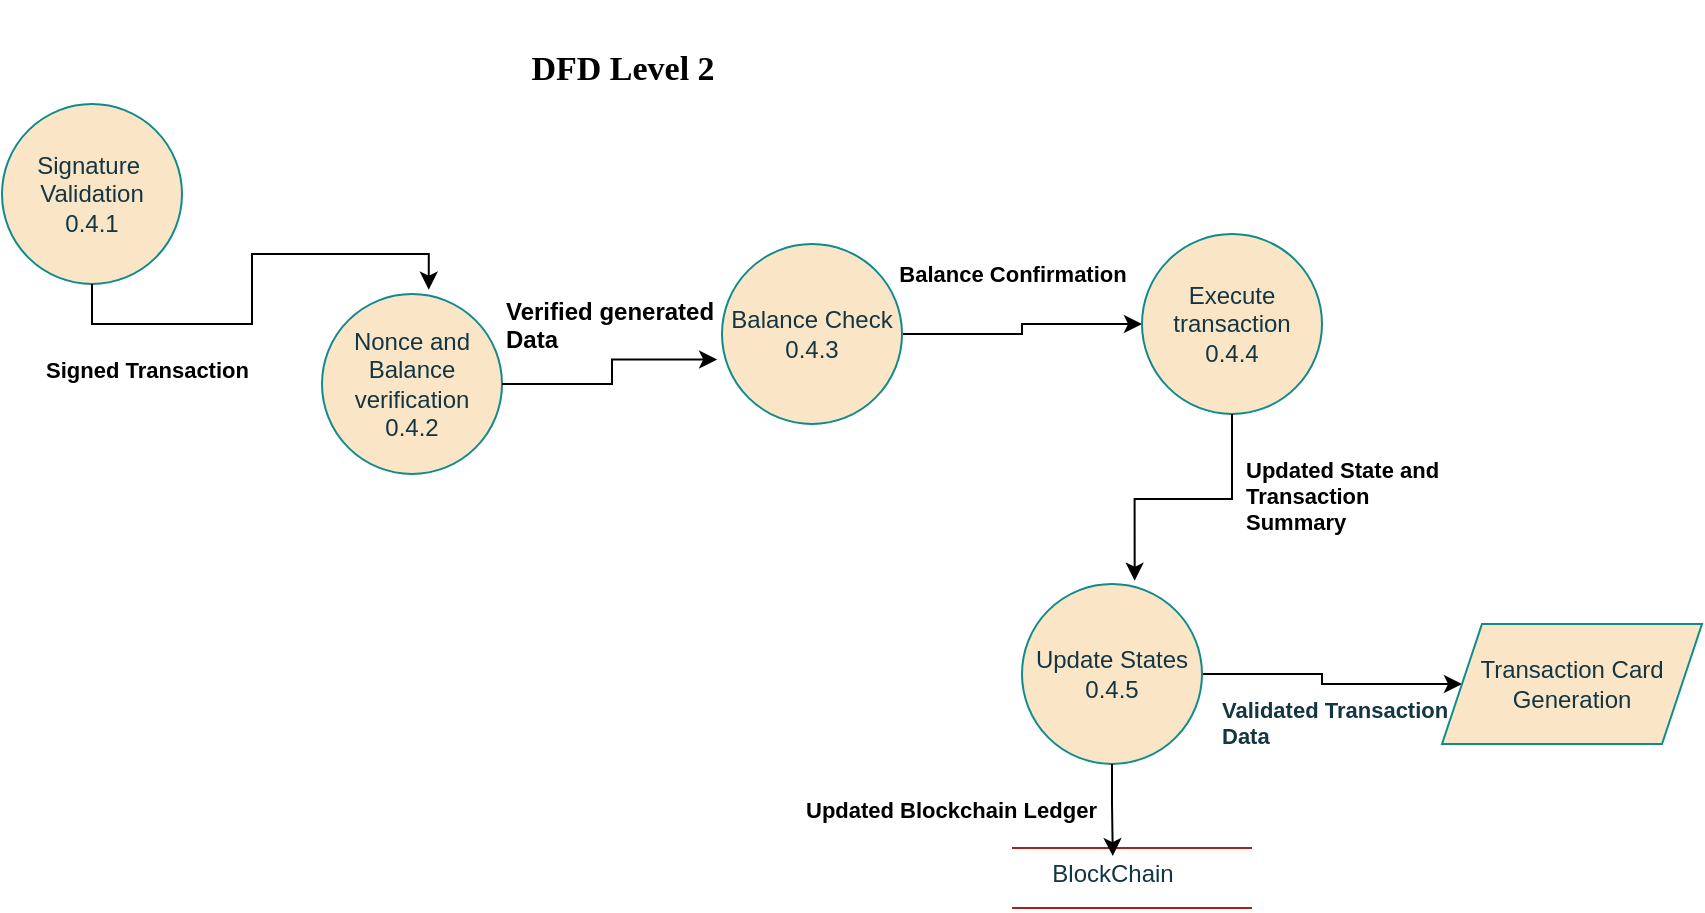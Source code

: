 <mxfile version="24.7.17">
  <diagram name="Page-1" id="-_KTBW4BYFfM2nRhgjh7">
    <mxGraphModel dx="934" dy="541" grid="1" gridSize="10" guides="1" tooltips="1" connect="1" arrows="1" fold="1" page="1" pageScale="1" pageWidth="850" pageHeight="1100" math="0" shadow="0">
      <root>
        <mxCell id="0" />
        <mxCell id="1" parent="0" />
        <mxCell id="YH-CRLP42BkAAgdWbxsX-3" value="Signature&amp;nbsp;&lt;div&gt;Validation&lt;/div&gt;&lt;div&gt;0.4.1&lt;/div&gt;" style="ellipse;whiteSpace=wrap;html=1;aspect=fixed;labelBackgroundColor=none;fillColor=#FAE5C7;strokeColor=#0F8B8D;fontColor=#143642;" vertex="1" parent="1">
          <mxGeometry x="30" y="480" width="90" height="90" as="geometry" />
        </mxCell>
        <mxCell id="YH-CRLP42BkAAgdWbxsX-10" value="Nonce and Balance verification&lt;div&gt;0.4.2&lt;/div&gt;" style="ellipse;whiteSpace=wrap;html=1;aspect=fixed;labelBackgroundColor=none;fillColor=#FAE5C7;strokeColor=#0F8B8D;fontColor=#143642;" vertex="1" parent="1">
          <mxGeometry x="190" y="575" width="90" height="90" as="geometry" />
        </mxCell>
        <mxCell id="YH-CRLP42BkAAgdWbxsX-36" style="edgeStyle=orthogonalEdgeStyle;rounded=0;orthogonalLoop=1;jettySize=auto;html=1;exitX=1;exitY=0.5;exitDx=0;exitDy=0;entryX=0;entryY=0.5;entryDx=0;entryDy=0;" edge="1" parent="1" source="YH-CRLP42BkAAgdWbxsX-11" target="YH-CRLP42BkAAgdWbxsX-12">
          <mxGeometry relative="1" as="geometry" />
        </mxCell>
        <mxCell id="YH-CRLP42BkAAgdWbxsX-11" value="Balance Check&lt;br&gt;0.4.3" style="ellipse;whiteSpace=wrap;html=1;aspect=fixed;labelBackgroundColor=none;fillColor=#FAE5C7;strokeColor=#0F8B8D;fontColor=#143642;" vertex="1" parent="1">
          <mxGeometry x="390" y="550" width="90" height="90" as="geometry" />
        </mxCell>
        <mxCell id="YH-CRLP42BkAAgdWbxsX-12" value="Execute transaction&lt;br&gt;0.4.4" style="ellipse;whiteSpace=wrap;html=1;aspect=fixed;labelBackgroundColor=none;fillColor=#FAE5C7;strokeColor=#0F8B8D;fontColor=#143642;" vertex="1" parent="1">
          <mxGeometry x="600" y="545" width="90" height="90" as="geometry" />
        </mxCell>
        <mxCell id="YH-CRLP42BkAAgdWbxsX-40" style="edgeStyle=orthogonalEdgeStyle;rounded=0;orthogonalLoop=1;jettySize=auto;html=1;exitX=1;exitY=0.5;exitDx=0;exitDy=0;entryX=0;entryY=0.5;entryDx=0;entryDy=0;" edge="1" parent="1" source="YH-CRLP42BkAAgdWbxsX-13" target="YH-CRLP42BkAAgdWbxsX-24">
          <mxGeometry relative="1" as="geometry" />
        </mxCell>
        <mxCell id="YH-CRLP42BkAAgdWbxsX-13" value="Update States&lt;div&gt;0.4.5&lt;/div&gt;" style="ellipse;whiteSpace=wrap;html=1;aspect=fixed;labelBackgroundColor=none;fillColor=#FAE5C7;strokeColor=#0F8B8D;fontColor=#143642;" vertex="1" parent="1">
          <mxGeometry x="540" y="720" width="90" height="90" as="geometry" />
        </mxCell>
        <mxCell id="YH-CRLP42BkAAgdWbxsX-14" style="edgeStyle=orthogonalEdgeStyle;rounded=0;orthogonalLoop=1;jettySize=auto;html=1;exitX=0.5;exitY=1;exitDx=0;exitDy=0;entryX=0.593;entryY=-0.024;entryDx=0;entryDy=0;entryPerimeter=0;" edge="1" parent="1" source="YH-CRLP42BkAAgdWbxsX-3" target="YH-CRLP42BkAAgdWbxsX-10">
          <mxGeometry relative="1" as="geometry" />
        </mxCell>
        <mxCell id="YH-CRLP42BkAAgdWbxsX-15" style="edgeStyle=orthogonalEdgeStyle;rounded=0;orthogonalLoop=1;jettySize=auto;html=1;exitX=1;exitY=0.5;exitDx=0;exitDy=0;entryX=-0.027;entryY=0.642;entryDx=0;entryDy=0;entryPerimeter=0;" edge="1" parent="1" source="YH-CRLP42BkAAgdWbxsX-10" target="YH-CRLP42BkAAgdWbxsX-11">
          <mxGeometry relative="1" as="geometry" />
        </mxCell>
        <mxCell id="YH-CRLP42BkAAgdWbxsX-17" style="edgeStyle=orthogonalEdgeStyle;rounded=0;orthogonalLoop=1;jettySize=auto;html=1;exitX=0.5;exitY=1;exitDx=0;exitDy=0;entryX=0.626;entryY=-0.018;entryDx=0;entryDy=0;entryPerimeter=0;" edge="1" parent="1" source="YH-CRLP42BkAAgdWbxsX-12" target="YH-CRLP42BkAAgdWbxsX-13">
          <mxGeometry relative="1" as="geometry" />
        </mxCell>
        <mxCell id="YH-CRLP42BkAAgdWbxsX-20" value="" style="group;labelBackgroundColor=none;fontColor=#143642;" vertex="1" connectable="0" parent="1">
          <mxGeometry x="535" y="852" width="120" height="30" as="geometry" />
        </mxCell>
        <mxCell id="YH-CRLP42BkAAgdWbxsX-21" value="" style="endArrow=none;html=1;rounded=0;labelBackgroundColor=none;strokeColor=#A8201A;fontColor=default;" edge="1" parent="YH-CRLP42BkAAgdWbxsX-20">
          <mxGeometry width="50" height="50" relative="1" as="geometry">
            <mxPoint as="sourcePoint" />
            <mxPoint x="120" as="targetPoint" />
          </mxGeometry>
        </mxCell>
        <mxCell id="YH-CRLP42BkAAgdWbxsX-22" value="" style="endArrow=none;html=1;rounded=0;labelBackgroundColor=none;strokeColor=#A8201A;fontColor=default;" edge="1" parent="YH-CRLP42BkAAgdWbxsX-20">
          <mxGeometry width="50" height="50" relative="1" as="geometry">
            <mxPoint y="30" as="sourcePoint" />
            <mxPoint x="120" y="30" as="targetPoint" />
          </mxGeometry>
        </mxCell>
        <mxCell id="YH-CRLP42BkAAgdWbxsX-23" value="BlockChain" style="text;html=1;align=center;verticalAlign=middle;resizable=0;points=[];autosize=1;strokeColor=none;fillColor=none;labelBackgroundColor=none;fontColor=#143642;" vertex="1" parent="1">
          <mxGeometry x="545" y="850" width="80" height="30" as="geometry" />
        </mxCell>
        <mxCell id="YH-CRLP42BkAAgdWbxsX-24" value="Transaction Card&lt;div&gt;Generation&lt;/div&gt;" style="shape=parallelogram;perimeter=parallelogramPerimeter;whiteSpace=wrap;html=1;fixedSize=1;labelBackgroundColor=none;fillColor=#FAE5C7;strokeColor=#0F8B8D;fontColor=#143642;" vertex="1" parent="1">
          <mxGeometry x="750" y="740" width="130" height="60" as="geometry" />
        </mxCell>
        <mxCell id="YH-CRLP42BkAAgdWbxsX-27" value="Updated State and Transaction Summary" style="text;whiteSpace=wrap;html=1;fontSize=11;fontStyle=1" vertex="1" parent="1">
          <mxGeometry x="650" y="650" width="110" height="40" as="geometry" />
        </mxCell>
        <mxCell id="YH-CRLP42BkAAgdWbxsX-28" style="edgeStyle=orthogonalEdgeStyle;rounded=0;orthogonalLoop=1;jettySize=auto;html=1;exitX=0.5;exitY=1;exitDx=0;exitDy=0;entryX=0.505;entryY=0.202;entryDx=0;entryDy=0;entryPerimeter=0;" edge="1" parent="1" source="YH-CRLP42BkAAgdWbxsX-13" target="YH-CRLP42BkAAgdWbxsX-23">
          <mxGeometry relative="1" as="geometry" />
        </mxCell>
        <mxCell id="YH-CRLP42BkAAgdWbxsX-29" value="Updated Blockchain Ledger" style="text;whiteSpace=wrap;html=1;fontStyle=1;fontSize=11;" vertex="1" parent="1">
          <mxGeometry x="430" y="820" width="180" height="40" as="geometry" />
        </mxCell>
        <mxCell id="YH-CRLP42BkAAgdWbxsX-26" value="Balance Confirmation" style="text;html=1;align=center;verticalAlign=middle;resizable=0;points=[];autosize=1;strokeColor=none;fillColor=none;fontSize=11;fontStyle=1" vertex="1" parent="1">
          <mxGeometry x="470" y="550" width="130" height="30" as="geometry" />
        </mxCell>
        <mxCell id="YH-CRLP42BkAAgdWbxsX-31" value="Verified generated Data" style="text;whiteSpace=wrap;html=1;fontStyle=1" vertex="1" parent="1">
          <mxGeometry x="280" y="570" width="120" height="40" as="geometry" />
        </mxCell>
        <mxCell id="YH-CRLP42BkAAgdWbxsX-32" value="Signed Transaction" style="text;whiteSpace=wrap;html=1;fontStyle=1;fontSize=11;" vertex="1" parent="1">
          <mxGeometry x="50" y="600" width="140" height="40" as="geometry" />
        </mxCell>
        <mxCell id="YH-CRLP42BkAAgdWbxsX-37" value="&lt;p style=&quot;font-size: 17px;&quot;&gt;DFD Level 2&lt;/p&gt;" style="text;html=1;align=center;verticalAlign=middle;resizable=0;points=[];autosize=1;strokeColor=none;fillColor=none;fontFamily=Verdana;fontStyle=1" vertex="1" parent="1">
          <mxGeometry x="275" y="428" width="130" height="70" as="geometry" />
        </mxCell>
        <mxCell id="YH-CRLP42BkAAgdWbxsX-38" value="Validated Transaction Data" style="text;whiteSpace=wrap;html=1;fontSize=11;fontStyle=1;labelBackgroundColor=none;fontColor=#143642;" vertex="1" parent="1">
          <mxGeometry x="637.5" y="770" width="135" height="40" as="geometry" />
        </mxCell>
      </root>
    </mxGraphModel>
  </diagram>
</mxfile>

